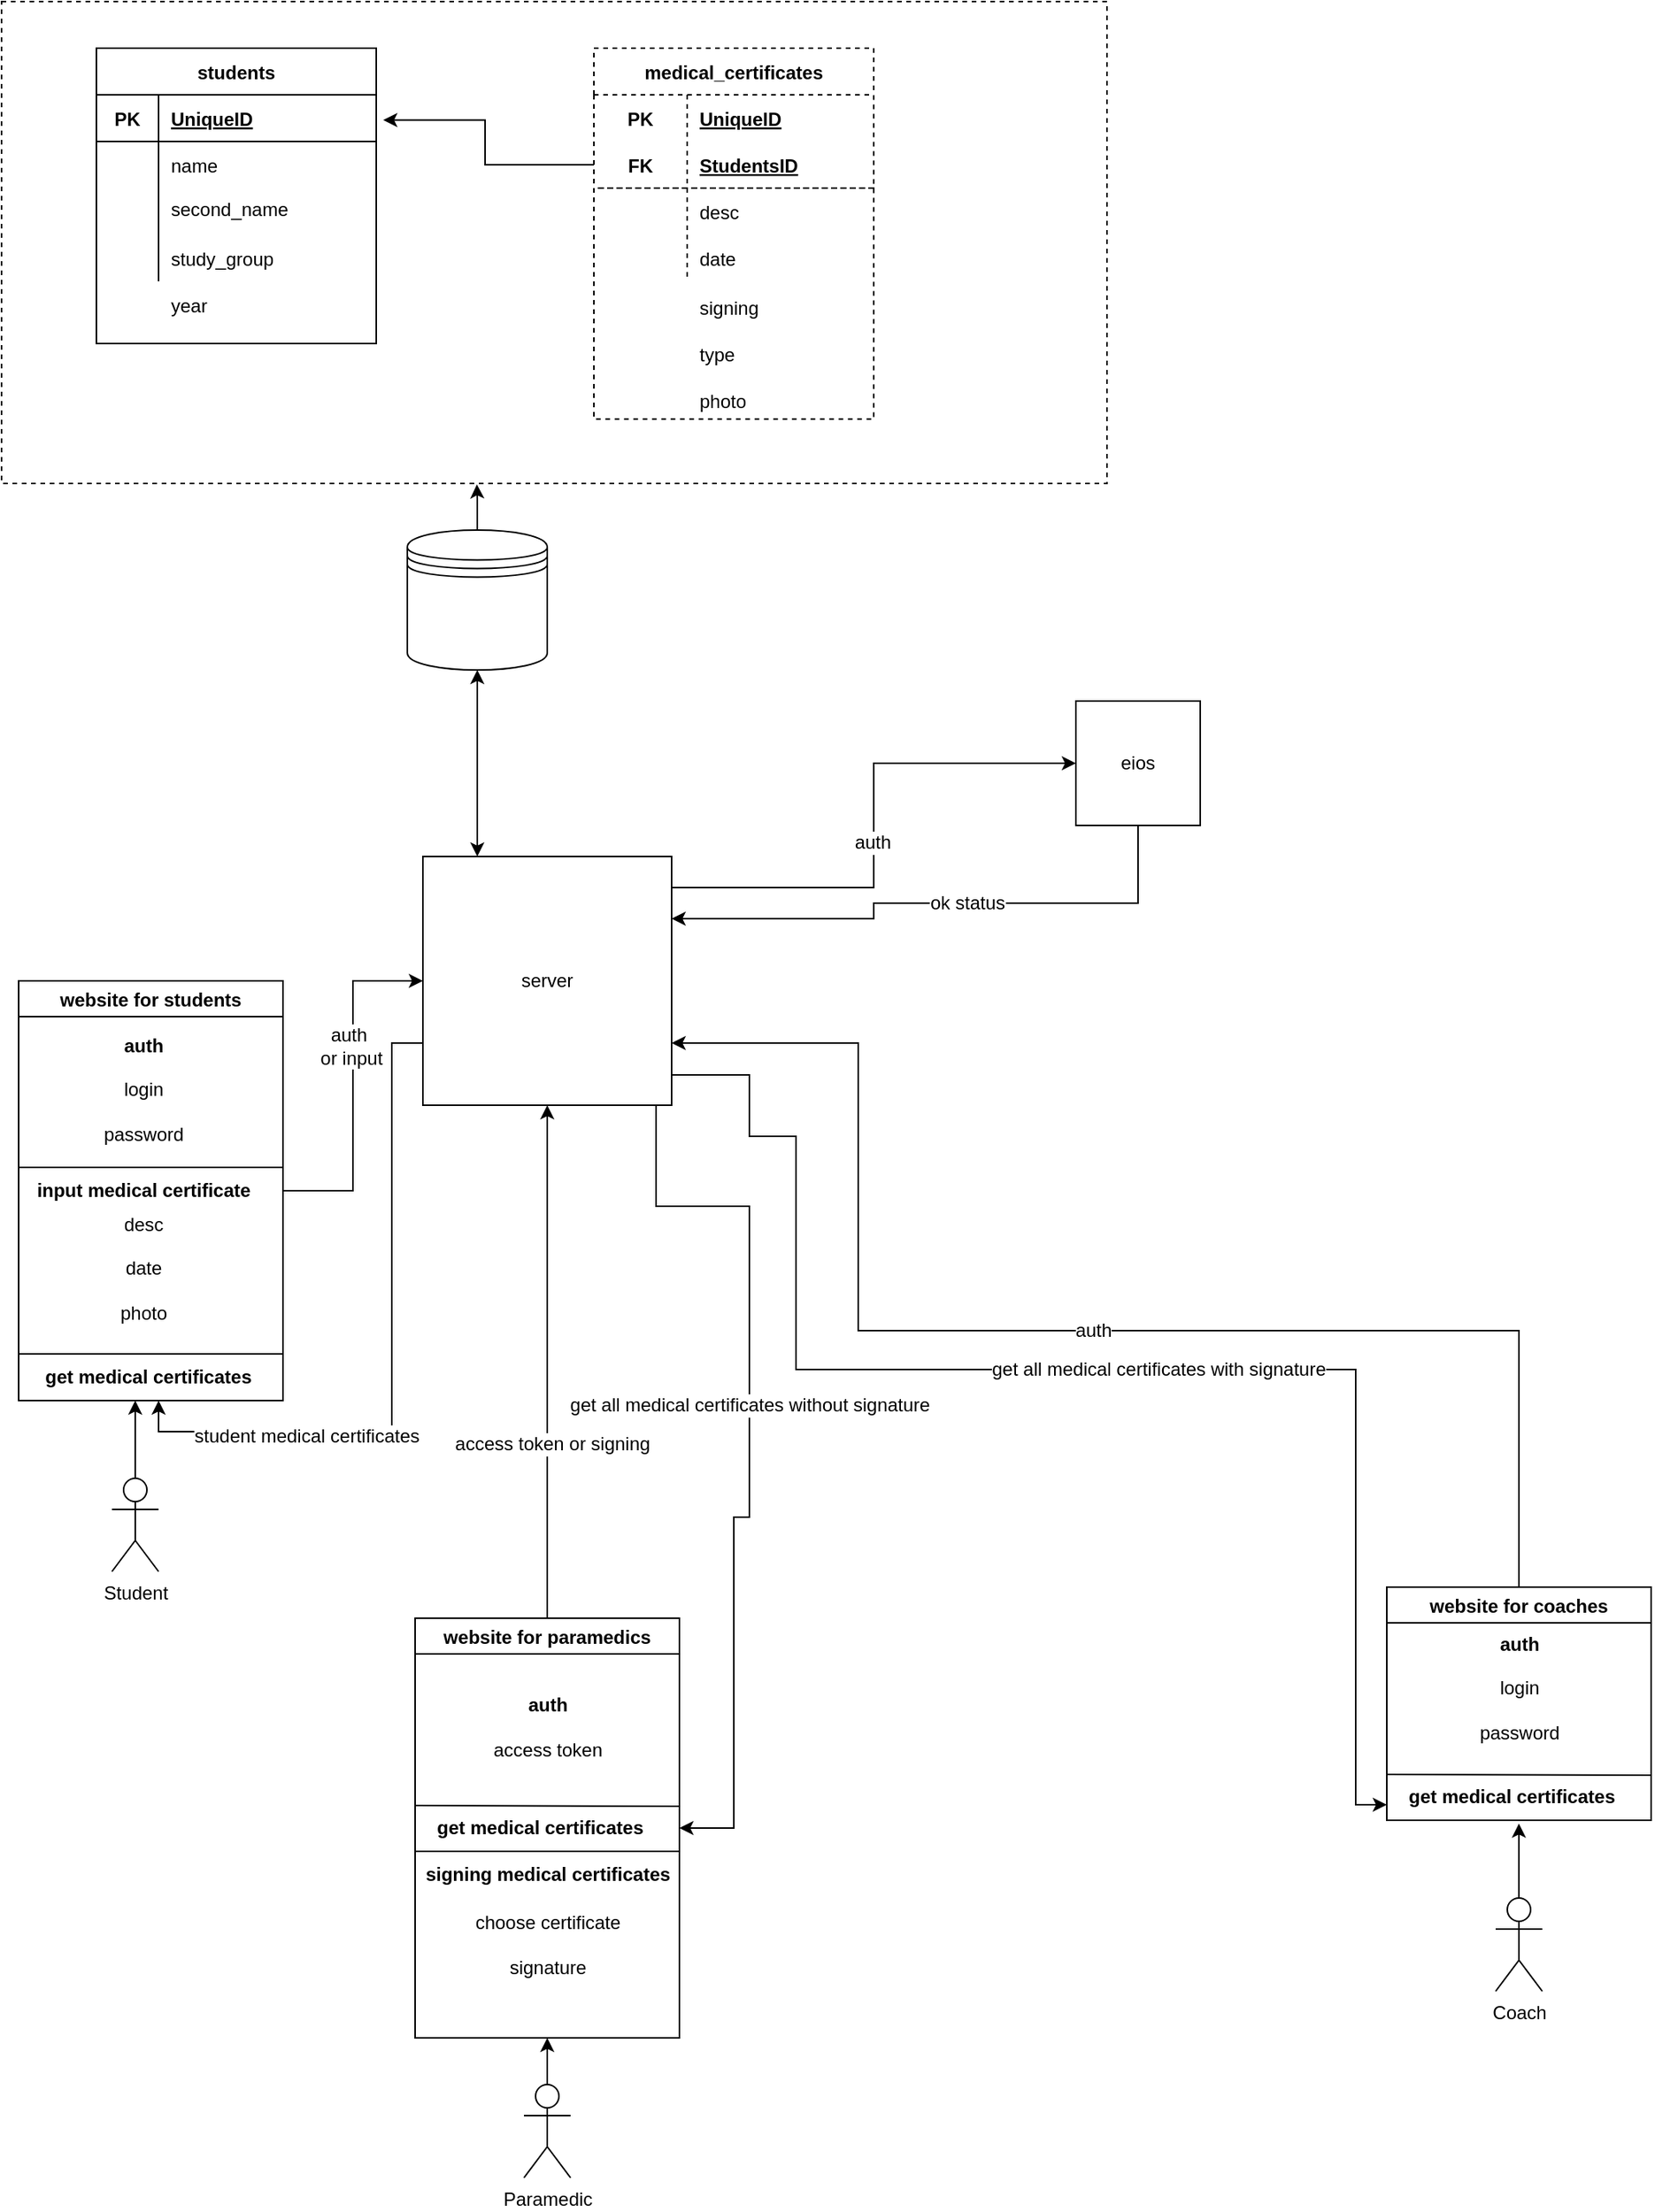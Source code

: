 <mxfile version="20.4.0" type="github">
  <diagram id="pWHzXr3C89I0RSPaDSg-" name="Page-1">
    <mxGraphModel dx="1422" dy="770" grid="1" gridSize="10" guides="1" tooltips="1" connect="1" arrows="1" fold="1" page="1" pageScale="1" pageWidth="850" pageHeight="1100" math="0" shadow="0">
      <root>
        <mxCell id="0" />
        <mxCell id="1" parent="0" />
        <mxCell id="glXfqBUEwUBwjw0qrztB-103" value="" style="rounded=0;whiteSpace=wrap;html=1;dashed=1;strokeColor=default;fontFamily=Helvetica;fontSize=12;fontColor=default;fillColor=none;" vertex="1" parent="1">
          <mxGeometry x="19" y="10" width="711" height="310" as="geometry" />
        </mxCell>
        <mxCell id="glXfqBUEwUBwjw0qrztB-104" style="edgeStyle=orthogonalEdgeStyle;rounded=0;orthogonalLoop=1;jettySize=auto;html=1;entryX=0.43;entryY=1.002;entryDx=0;entryDy=0;entryPerimeter=0;fontFamily=Helvetica;fontSize=12;fontColor=default;" edge="1" parent="1" source="glXfqBUEwUBwjw0qrztB-1" target="glXfqBUEwUBwjw0qrztB-103">
          <mxGeometry relative="1" as="geometry" />
        </mxCell>
        <mxCell id="glXfqBUEwUBwjw0qrztB-1" value="" style="shape=datastore;whiteSpace=wrap;html=1;" vertex="1" parent="1">
          <mxGeometry x="280" y="350" width="90" height="90" as="geometry" />
        </mxCell>
        <mxCell id="glXfqBUEwUBwjw0qrztB-15" value="students" style="shape=table;startSize=30;container=1;collapsible=1;childLayout=tableLayout;fixedRows=1;rowLines=0;fontStyle=1;align=center;resizeLast=1;" vertex="1" parent="1">
          <mxGeometry x="80" y="40" width="180" height="190" as="geometry">
            <mxRectangle x="80" y="40" width="90" height="30" as="alternateBounds" />
          </mxGeometry>
        </mxCell>
        <mxCell id="glXfqBUEwUBwjw0qrztB-16" value="" style="shape=tableRow;horizontal=0;startSize=0;swimlaneHead=0;swimlaneBody=0;fillColor=none;collapsible=0;dropTarget=0;points=[[0,0.5],[1,0.5]];portConstraint=eastwest;top=0;left=0;right=0;bottom=1;" vertex="1" parent="glXfqBUEwUBwjw0qrztB-15">
          <mxGeometry y="30" width="180" height="30" as="geometry" />
        </mxCell>
        <mxCell id="glXfqBUEwUBwjw0qrztB-17" value="PK" style="shape=partialRectangle;connectable=0;fillColor=none;top=0;left=0;bottom=0;right=0;fontStyle=1;overflow=hidden;" vertex="1" parent="glXfqBUEwUBwjw0qrztB-16">
          <mxGeometry width="40" height="30" as="geometry">
            <mxRectangle width="40" height="30" as="alternateBounds" />
          </mxGeometry>
        </mxCell>
        <mxCell id="glXfqBUEwUBwjw0qrztB-18" value="UniqueID" style="shape=partialRectangle;connectable=0;fillColor=none;top=0;left=0;bottom=0;right=0;align=left;spacingLeft=6;fontStyle=5;overflow=hidden;" vertex="1" parent="glXfqBUEwUBwjw0qrztB-16">
          <mxGeometry x="40" width="140" height="30" as="geometry">
            <mxRectangle width="140" height="30" as="alternateBounds" />
          </mxGeometry>
        </mxCell>
        <mxCell id="glXfqBUEwUBwjw0qrztB-19" value="" style="shape=tableRow;horizontal=0;startSize=0;swimlaneHead=0;swimlaneBody=0;fillColor=none;collapsible=0;dropTarget=0;points=[[0,0.5],[1,0.5]];portConstraint=eastwest;top=0;left=0;right=0;bottom=0;" vertex="1" parent="glXfqBUEwUBwjw0qrztB-15">
          <mxGeometry y="60" width="180" height="30" as="geometry" />
        </mxCell>
        <mxCell id="glXfqBUEwUBwjw0qrztB-20" value="" style="shape=partialRectangle;connectable=0;fillColor=none;top=0;left=0;bottom=0;right=0;editable=1;overflow=hidden;" vertex="1" parent="glXfqBUEwUBwjw0qrztB-19">
          <mxGeometry width="40" height="30" as="geometry">
            <mxRectangle width="40" height="30" as="alternateBounds" />
          </mxGeometry>
        </mxCell>
        <mxCell id="glXfqBUEwUBwjw0qrztB-21" value="name" style="shape=partialRectangle;connectable=0;fillColor=none;top=0;left=0;bottom=0;right=0;align=left;spacingLeft=6;overflow=hidden;" vertex="1" parent="glXfqBUEwUBwjw0qrztB-19">
          <mxGeometry x="40" width="140" height="30" as="geometry">
            <mxRectangle width="140" height="30" as="alternateBounds" />
          </mxGeometry>
        </mxCell>
        <mxCell id="glXfqBUEwUBwjw0qrztB-22" value="" style="shape=tableRow;horizontal=0;startSize=0;swimlaneHead=0;swimlaneBody=0;fillColor=none;collapsible=0;dropTarget=0;points=[[0,0.5],[1,0.5]];portConstraint=eastwest;top=0;left=0;right=0;bottom=0;" vertex="1" parent="glXfqBUEwUBwjw0qrztB-15">
          <mxGeometry y="90" width="180" height="30" as="geometry" />
        </mxCell>
        <mxCell id="glXfqBUEwUBwjw0qrztB-23" value="" style="shape=partialRectangle;connectable=0;fillColor=none;top=0;left=0;bottom=0;right=0;editable=1;overflow=hidden;" vertex="1" parent="glXfqBUEwUBwjw0qrztB-22">
          <mxGeometry width="40" height="30" as="geometry">
            <mxRectangle width="40" height="30" as="alternateBounds" />
          </mxGeometry>
        </mxCell>
        <mxCell id="glXfqBUEwUBwjw0qrztB-24" value="second_name" style="shape=partialRectangle;connectable=0;fillColor=none;top=0;left=0;bottom=0;right=0;align=left;spacingLeft=6;overflow=hidden;verticalAlign=top;" vertex="1" parent="glXfqBUEwUBwjw0qrztB-22">
          <mxGeometry x="40" width="140" height="30" as="geometry">
            <mxRectangle width="140" height="30" as="alternateBounds" />
          </mxGeometry>
        </mxCell>
        <mxCell id="glXfqBUEwUBwjw0qrztB-25" value="" style="shape=tableRow;horizontal=0;startSize=0;swimlaneHead=0;swimlaneBody=0;fillColor=none;collapsible=0;dropTarget=0;points=[[0,0.5],[1,0.5]];portConstraint=eastwest;top=0;left=0;right=0;bottom=0;" vertex="1" parent="glXfqBUEwUBwjw0qrztB-15">
          <mxGeometry y="120" width="180" height="30" as="geometry" />
        </mxCell>
        <mxCell id="glXfqBUEwUBwjw0qrztB-26" value="" style="shape=partialRectangle;connectable=0;fillColor=none;top=0;left=0;bottom=0;right=0;editable=1;overflow=hidden;" vertex="1" parent="glXfqBUEwUBwjw0qrztB-25">
          <mxGeometry width="40" height="30" as="geometry">
            <mxRectangle width="40" height="30" as="alternateBounds" />
          </mxGeometry>
        </mxCell>
        <mxCell id="glXfqBUEwUBwjw0qrztB-27" value="study_group" style="shape=partialRectangle;connectable=0;fillColor=none;top=0;left=0;bottom=0;right=0;align=left;spacingLeft=6;overflow=hidden;" vertex="1" parent="glXfqBUEwUBwjw0qrztB-25">
          <mxGeometry x="40" width="140" height="30" as="geometry">
            <mxRectangle width="140" height="30" as="alternateBounds" />
          </mxGeometry>
        </mxCell>
        <mxCell id="glXfqBUEwUBwjw0qrztB-73" value="" style="shape=tableRow;horizontal=0;startSize=0;swimlaneHead=0;swimlaneBody=0;fillColor=none;collapsible=0;dropTarget=0;points=[[0,0.5],[1,0.5]];portConstraint=eastwest;top=0;left=0;right=0;bottom=0;" vertex="1" parent="1">
          <mxGeometry x="80" y="190" width="180" height="30" as="geometry" />
        </mxCell>
        <mxCell id="glXfqBUEwUBwjw0qrztB-74" value="" style="shape=partialRectangle;connectable=0;fillColor=none;top=0;left=0;bottom=0;right=0;editable=1;overflow=hidden;" vertex="1" parent="glXfqBUEwUBwjw0qrztB-73">
          <mxGeometry width="40" height="30" as="geometry">
            <mxRectangle width="40" height="30" as="alternateBounds" />
          </mxGeometry>
        </mxCell>
        <mxCell id="glXfqBUEwUBwjw0qrztB-90" style="edgeStyle=orthogonalEdgeStyle;rounded=0;orthogonalLoop=1;jettySize=auto;html=1;entryX=1.025;entryY=0.541;entryDx=0;entryDy=0;entryPerimeter=0;" edge="1" parent="1" source="glXfqBUEwUBwjw0qrztB-81" target="glXfqBUEwUBwjw0qrztB-16">
          <mxGeometry relative="1" as="geometry" />
        </mxCell>
        <mxCell id="glXfqBUEwUBwjw0qrztB-92" value="" style="group" vertex="1" connectable="0" parent="1">
          <mxGeometry x="400" y="40" width="180" height="250" as="geometry" />
        </mxCell>
        <mxCell id="glXfqBUEwUBwjw0qrztB-77" value="medical_certificates" style="shape=table;startSize=30;container=1;collapsible=1;childLayout=tableLayout;fixedRows=1;rowLines=0;fontStyle=1;align=center;resizeLast=1;dashed=1;fillColor=none;" vertex="1" parent="glXfqBUEwUBwjw0qrztB-92">
          <mxGeometry width="180" height="238.636" as="geometry" />
        </mxCell>
        <mxCell id="glXfqBUEwUBwjw0qrztB-78" value="" style="shape=tableRow;horizontal=0;startSize=0;swimlaneHead=0;swimlaneBody=0;fillColor=none;collapsible=0;dropTarget=0;points=[[0,0.5],[1,0.5]];portConstraint=eastwest;top=0;left=0;right=0;bottom=0;dashed=1;" vertex="1" parent="glXfqBUEwUBwjw0qrztB-77">
          <mxGeometry y="30" width="180" height="30" as="geometry" />
        </mxCell>
        <mxCell id="glXfqBUEwUBwjw0qrztB-79" value="PK" style="shape=partialRectangle;connectable=0;fillColor=none;top=0;left=0;bottom=0;right=0;fontStyle=1;overflow=hidden;dashed=1;" vertex="1" parent="glXfqBUEwUBwjw0qrztB-78">
          <mxGeometry width="60" height="30" as="geometry">
            <mxRectangle width="60" height="30" as="alternateBounds" />
          </mxGeometry>
        </mxCell>
        <mxCell id="glXfqBUEwUBwjw0qrztB-80" value="UniqueID" style="shape=partialRectangle;connectable=0;fillColor=none;top=0;left=0;bottom=0;right=0;align=left;spacingLeft=6;fontStyle=5;overflow=hidden;dashed=1;" vertex="1" parent="glXfqBUEwUBwjw0qrztB-78">
          <mxGeometry x="60" width="120" height="30" as="geometry">
            <mxRectangle width="120" height="30" as="alternateBounds" />
          </mxGeometry>
        </mxCell>
        <mxCell id="glXfqBUEwUBwjw0qrztB-81" value="" style="shape=tableRow;horizontal=0;startSize=0;swimlaneHead=0;swimlaneBody=0;fillColor=none;collapsible=0;dropTarget=0;points=[[0,0.5],[1,0.5]];portConstraint=eastwest;top=0;left=0;right=0;bottom=1;dashed=1;" vertex="1" parent="glXfqBUEwUBwjw0qrztB-77">
          <mxGeometry y="60" width="180" height="30" as="geometry" />
        </mxCell>
        <mxCell id="glXfqBUEwUBwjw0qrztB-82" value="FK" style="shape=partialRectangle;connectable=0;fillColor=none;top=0;left=0;bottom=0;right=0;fontStyle=1;overflow=hidden;dashed=1;" vertex="1" parent="glXfqBUEwUBwjw0qrztB-81">
          <mxGeometry width="60" height="30" as="geometry">
            <mxRectangle width="60" height="30" as="alternateBounds" />
          </mxGeometry>
        </mxCell>
        <mxCell id="glXfqBUEwUBwjw0qrztB-83" value="StudentsID" style="shape=partialRectangle;connectable=0;fillColor=none;top=0;left=0;bottom=0;right=0;align=left;spacingLeft=6;fontStyle=5;overflow=hidden;dashed=1;" vertex="1" parent="glXfqBUEwUBwjw0qrztB-81">
          <mxGeometry x="60" width="120" height="30" as="geometry">
            <mxRectangle width="120" height="30" as="alternateBounds" />
          </mxGeometry>
        </mxCell>
        <mxCell id="glXfqBUEwUBwjw0qrztB-87" value="" style="shape=tableRow;horizontal=0;startSize=0;swimlaneHead=0;swimlaneBody=0;fillColor=none;collapsible=0;dropTarget=0;points=[[0,0.5],[1,0.5]];portConstraint=eastwest;top=0;left=0;right=0;bottom=0;dashed=1;" vertex="1" parent="glXfqBUEwUBwjw0qrztB-77">
          <mxGeometry y="90" width="180" height="30" as="geometry" />
        </mxCell>
        <mxCell id="glXfqBUEwUBwjw0qrztB-88" value="" style="shape=partialRectangle;connectable=0;fillColor=none;top=0;left=0;bottom=0;right=0;editable=1;overflow=hidden;dashed=1;" vertex="1" parent="glXfqBUEwUBwjw0qrztB-87">
          <mxGeometry width="60" height="30" as="geometry">
            <mxRectangle width="60" height="30" as="alternateBounds" />
          </mxGeometry>
        </mxCell>
        <mxCell id="glXfqBUEwUBwjw0qrztB-89" value="desc" style="shape=partialRectangle;connectable=0;fillColor=none;top=0;left=0;bottom=0;right=0;align=left;spacingLeft=6;overflow=hidden;dashed=1;" vertex="1" parent="glXfqBUEwUBwjw0qrztB-87">
          <mxGeometry x="60" width="120" height="30" as="geometry">
            <mxRectangle width="120" height="30" as="alternateBounds" />
          </mxGeometry>
        </mxCell>
        <mxCell id="glXfqBUEwUBwjw0qrztB-84" value="" style="shape=tableRow;horizontal=0;startSize=0;swimlaneHead=0;swimlaneBody=0;fillColor=none;collapsible=0;dropTarget=0;points=[[0,0.5],[1,0.5]];portConstraint=eastwest;top=0;left=0;right=0;bottom=0;dashed=1;" vertex="1" parent="glXfqBUEwUBwjw0qrztB-77">
          <mxGeometry y="120" width="180" height="30" as="geometry" />
        </mxCell>
        <mxCell id="glXfqBUEwUBwjw0qrztB-85" value="" style="shape=partialRectangle;connectable=0;fillColor=none;top=0;left=0;bottom=0;right=0;editable=1;overflow=hidden;dashed=1;" vertex="1" parent="glXfqBUEwUBwjw0qrztB-84">
          <mxGeometry width="60" height="30" as="geometry">
            <mxRectangle width="60" height="30" as="alternateBounds" />
          </mxGeometry>
        </mxCell>
        <mxCell id="glXfqBUEwUBwjw0qrztB-86" value="date" style="shape=partialRectangle;connectable=0;fillColor=none;top=0;left=0;bottom=0;right=0;align=left;spacingLeft=6;overflow=hidden;dashed=1;" vertex="1" parent="glXfqBUEwUBwjw0qrztB-84">
          <mxGeometry x="60" width="120" height="30" as="geometry">
            <mxRectangle width="120" height="30" as="alternateBounds" />
          </mxGeometry>
        </mxCell>
        <mxCell id="glXfqBUEwUBwjw0qrztB-91" value="signing" style="shape=partialRectangle;connectable=0;fillColor=none;top=0;left=0;bottom=0;right=0;align=left;spacingLeft=6;overflow=hidden;dashed=1;" vertex="1" parent="glXfqBUEwUBwjw0qrztB-92">
          <mxGeometry x="60" y="150.003" width="120" height="32.609" as="geometry">
            <mxRectangle width="120" height="30" as="alternateBounds" />
          </mxGeometry>
        </mxCell>
        <mxCell id="glXfqBUEwUBwjw0qrztB-96" value="type" style="shape=partialRectangle;connectable=0;fillColor=none;top=0;left=0;bottom=0;right=0;align=left;spacingLeft=6;overflow=hidden;dashed=1;" vertex="1" parent="glXfqBUEwUBwjw0qrztB-92">
          <mxGeometry x="60" y="179.997" width="120" height="32.609" as="geometry">
            <mxRectangle width="120" height="30" as="alternateBounds" />
          </mxGeometry>
        </mxCell>
        <mxCell id="glXfqBUEwUBwjw0qrztB-94" value="year" style="shape=partialRectangle;connectable=0;fillColor=none;top=0;left=0;bottom=0;right=0;align=left;spacingLeft=6;overflow=hidden;" vertex="1" parent="1">
          <mxGeometry x="120" y="190" width="140" height="30" as="geometry">
            <mxRectangle width="140" height="30" as="alternateBounds" />
          </mxGeometry>
        </mxCell>
        <mxCell id="glXfqBUEwUBwjw0qrztB-122" style="edgeStyle=orthogonalEdgeStyle;rounded=0;orthogonalLoop=1;jettySize=auto;html=1;entryX=0;entryY=0.5;entryDx=0;entryDy=0;fontFamily=Helvetica;fontSize=12;fontColor=default;" edge="1" parent="1" source="glXfqBUEwUBwjw0qrztB-107" target="glXfqBUEwUBwjw0qrztB-121">
          <mxGeometry relative="1" as="geometry">
            <Array as="points">
              <mxPoint x="580" y="580" />
              <mxPoint x="580" y="500" />
            </Array>
          </mxGeometry>
        </mxCell>
        <mxCell id="glXfqBUEwUBwjw0qrztB-123" value="&lt;div&gt;auth&lt;/div&gt;" style="edgeLabel;html=1;align=center;verticalAlign=middle;resizable=0;points=[];fontSize=12;fontFamily=Helvetica;fontColor=default;" vertex="1" connectable="0" parent="glXfqBUEwUBwjw0qrztB-122">
          <mxGeometry x="-0.064" y="1" relative="1" as="geometry">
            <mxPoint as="offset" />
          </mxGeometry>
        </mxCell>
        <mxCell id="glXfqBUEwUBwjw0qrztB-140" style="edgeStyle=orthogonalEdgeStyle;rounded=0;orthogonalLoop=1;jettySize=auto;html=1;entryX=0.547;entryY=1;entryDx=0;entryDy=0;entryPerimeter=0;fontFamily=Helvetica;fontSize=12;fontColor=default;exitX=0;exitY=0.25;exitDx=0;exitDy=0;" edge="1" parent="1" source="glXfqBUEwUBwjw0qrztB-107" target="glXfqBUEwUBwjw0qrztB-136">
          <mxGeometry relative="1" as="geometry">
            <Array as="points">
              <mxPoint x="290" y="680" />
              <mxPoint x="270" y="680" />
              <mxPoint x="270" y="930" />
              <mxPoint x="120" y="930" />
            </Array>
          </mxGeometry>
        </mxCell>
        <mxCell id="glXfqBUEwUBwjw0qrztB-141" value="student medical certificates" style="edgeLabel;html=1;align=center;verticalAlign=middle;resizable=0;points=[];fontSize=12;fontFamily=Helvetica;fontColor=default;" vertex="1" connectable="0" parent="glXfqBUEwUBwjw0qrztB-140">
          <mxGeometry x="0.559" y="3" relative="1" as="geometry">
            <mxPoint as="offset" />
          </mxGeometry>
        </mxCell>
        <mxCell id="glXfqBUEwUBwjw0qrztB-158" style="edgeStyle=orthogonalEdgeStyle;rounded=0;orthogonalLoop=1;jettySize=auto;html=1;entryX=1;entryY=0.5;entryDx=0;entryDy=0;fontFamily=Helvetica;fontSize=12;fontColor=default;" edge="1" parent="1" source="glXfqBUEwUBwjw0qrztB-107" target="glXfqBUEwUBwjw0qrztB-142">
          <mxGeometry relative="1" as="geometry">
            <Array as="points">
              <mxPoint x="440" y="785" />
              <mxPoint x="500" y="785" />
              <mxPoint x="500" y="985" />
              <mxPoint x="490" y="985" />
              <mxPoint x="490" y="1185" />
            </Array>
          </mxGeometry>
        </mxCell>
        <mxCell id="glXfqBUEwUBwjw0qrztB-159" value="get all medical certificates without signature" style="edgeLabel;html=1;align=center;verticalAlign=middle;resizable=0;points=[];fontSize=12;fontFamily=Helvetica;fontColor=default;" vertex="1" connectable="0" parent="glXfqBUEwUBwjw0qrztB-158">
          <mxGeometry x="-0.113" relative="1" as="geometry">
            <mxPoint as="offset" />
          </mxGeometry>
        </mxCell>
        <mxCell id="glXfqBUEwUBwjw0qrztB-172" style="edgeStyle=orthogonalEdgeStyle;rounded=0;orthogonalLoop=1;jettySize=auto;html=1;entryX=0;entryY=0.667;entryDx=0;entryDy=0;entryPerimeter=0;fontFamily=Helvetica;fontSize=12;fontColor=default;exitX=1;exitY=0.878;exitDx=0;exitDy=0;exitPerimeter=0;" edge="1" parent="1" source="glXfqBUEwUBwjw0qrztB-107" target="glXfqBUEwUBwjw0qrztB-163">
          <mxGeometry relative="1" as="geometry">
            <Array as="points">
              <mxPoint x="500" y="700" />
              <mxPoint x="500" y="740" />
              <mxPoint x="530" y="740" />
              <mxPoint x="530" y="890" />
              <mxPoint x="890" y="890" />
              <mxPoint x="890" y="1170" />
            </Array>
          </mxGeometry>
        </mxCell>
        <mxCell id="glXfqBUEwUBwjw0qrztB-173" value="get all medical certificates with signature" style="edgeLabel;html=1;align=center;verticalAlign=middle;resizable=0;points=[];fontSize=12;fontFamily=Helvetica;fontColor=default;" vertex="1" connectable="0" parent="glXfqBUEwUBwjw0qrztB-172">
          <mxGeometry x="0.081" y="-1" relative="1" as="geometry">
            <mxPoint y="-1" as="offset" />
          </mxGeometry>
        </mxCell>
        <mxCell id="glXfqBUEwUBwjw0qrztB-176" style="edgeStyle=orthogonalEdgeStyle;orthogonalLoop=1;jettySize=auto;html=1;entryX=0.5;entryY=1;entryDx=0;entryDy=0;fontFamily=Helvetica;fontSize=12;fontColor=default;rounded=0;endArrow=classic;endFill=1;startArrow=classic;startFill=1;" edge="1" parent="1" source="glXfqBUEwUBwjw0qrztB-107" target="glXfqBUEwUBwjw0qrztB-1">
          <mxGeometry relative="1" as="geometry">
            <Array as="points">
              <mxPoint x="325" y="520" />
              <mxPoint x="325" y="520" />
            </Array>
          </mxGeometry>
        </mxCell>
        <mxCell id="glXfqBUEwUBwjw0qrztB-107" value="server" style="whiteSpace=wrap;html=1;aspect=fixed;strokeColor=default;fontFamily=Helvetica;fontSize=12;fontColor=default;fillColor=none;" vertex="1" parent="1">
          <mxGeometry x="290" y="560" width="160" height="160" as="geometry" />
        </mxCell>
        <mxCell id="glXfqBUEwUBwjw0qrztB-154" style="edgeStyle=orthogonalEdgeStyle;rounded=0;orthogonalLoop=1;jettySize=auto;html=1;entryX=0.453;entryY=1;entryDx=0;entryDy=0;entryPerimeter=0;fontFamily=Helvetica;fontSize=12;fontColor=default;" edge="1" parent="1" source="glXfqBUEwUBwjw0qrztB-109" target="glXfqBUEwUBwjw0qrztB-136">
          <mxGeometry relative="1" as="geometry" />
        </mxCell>
        <mxCell id="glXfqBUEwUBwjw0qrztB-109" value="&lt;div&gt;Student&lt;/div&gt;&lt;div&gt;&lt;br&gt;&lt;/div&gt;" style="shape=umlActor;verticalLabelPosition=bottom;verticalAlign=top;html=1;outlineConnect=0;strokeColor=default;fontFamily=Helvetica;fontSize=12;fontColor=default;fillColor=none;" vertex="1" parent="1">
          <mxGeometry x="90" y="960" width="30" height="60" as="geometry" />
        </mxCell>
        <mxCell id="glXfqBUEwUBwjw0qrztB-155" style="edgeStyle=orthogonalEdgeStyle;rounded=0;orthogonalLoop=1;jettySize=auto;html=1;entryX=0.5;entryY=1;entryDx=0;entryDy=0;fontFamily=Helvetica;fontSize=12;fontColor=default;" edge="1" parent="1" source="glXfqBUEwUBwjw0qrztB-112" target="glXfqBUEwUBwjw0qrztB-142">
          <mxGeometry relative="1" as="geometry" />
        </mxCell>
        <mxCell id="glXfqBUEwUBwjw0qrztB-112" value="&lt;span data-tl=&quot;ru&quot; data-sl=&quot;en&quot; tabindex=&quot;0&quot; role=&quot;button&quot; data-term-type=&quot;sl&quot; class=&quot;MtFg0&quot; lang=&quot;en&quot;&gt;Paramedic&lt;/span&gt;" style="shape=umlActor;verticalLabelPosition=bottom;verticalAlign=top;html=1;outlineConnect=0;strokeColor=default;fontFamily=Helvetica;fontSize=12;fontColor=default;fillColor=none;" vertex="1" parent="1">
          <mxGeometry x="355" y="1350" width="30" height="60" as="geometry" />
        </mxCell>
        <mxCell id="glXfqBUEwUBwjw0qrztB-169" style="edgeStyle=orthogonalEdgeStyle;rounded=0;orthogonalLoop=1;jettySize=auto;html=1;entryX=0.531;entryY=1.072;entryDx=0;entryDy=0;entryPerimeter=0;fontFamily=Helvetica;fontSize=12;fontColor=default;" edge="1" parent="1" source="glXfqBUEwUBwjw0qrztB-114" target="glXfqBUEwUBwjw0qrztB-163">
          <mxGeometry relative="1" as="geometry" />
        </mxCell>
        <mxCell id="glXfqBUEwUBwjw0qrztB-114" value="Coach" style="shape=umlActor;verticalLabelPosition=bottom;verticalAlign=top;html=1;outlineConnect=0;strokeColor=default;fontFamily=Helvetica;fontSize=12;fontColor=default;fillColor=none;" vertex="1" parent="1">
          <mxGeometry x="980" y="1230" width="30" height="60" as="geometry" />
        </mxCell>
        <mxCell id="glXfqBUEwUBwjw0qrztB-119" style="edgeStyle=orthogonalEdgeStyle;rounded=0;orthogonalLoop=1;jettySize=auto;html=1;entryX=0;entryY=0.5;entryDx=0;entryDy=0;fontFamily=Helvetica;fontSize=12;fontColor=default;" edge="1" parent="1" source="glXfqBUEwUBwjw0qrztB-117" target="glXfqBUEwUBwjw0qrztB-107">
          <mxGeometry relative="1" as="geometry" />
        </mxCell>
        <mxCell id="glXfqBUEwUBwjw0qrztB-120" value="&lt;div&gt;auth&lt;/div&gt;&amp;nbsp;or input" style="edgeLabel;html=1;align=center;verticalAlign=middle;resizable=0;points=[];fontSize=12;fontFamily=Helvetica;fontColor=default;" vertex="1" connectable="0" parent="glXfqBUEwUBwjw0qrztB-119">
          <mxGeometry x="0.231" y="3" relative="1" as="geometry">
            <mxPoint as="offset" />
          </mxGeometry>
        </mxCell>
        <mxCell id="glXfqBUEwUBwjw0qrztB-117" value="website for students" style="swimlane;strokeColor=default;fontFamily=Helvetica;fontSize=12;fontColor=default;fillColor=none;" vertex="1" parent="1">
          <mxGeometry x="30" y="640" width="170" height="270" as="geometry" />
        </mxCell>
        <mxCell id="glXfqBUEwUBwjw0qrztB-118" value="&lt;div&gt;&lt;font size=&quot;1&quot;&gt;&lt;b style=&quot;font-size: 12px;&quot;&gt;auth&lt;/b&gt;&lt;/font&gt;&lt;br&gt;&lt;/div&gt;&lt;div&gt;&lt;br&gt;&lt;/div&gt;&lt;div&gt;login&lt;/div&gt;&lt;div&gt;&lt;br&gt;&lt;/div&gt;&lt;div&gt;password&lt;br&gt;&lt;/div&gt;" style="text;html=1;align=center;verticalAlign=middle;resizable=0;points=[];autosize=1;strokeColor=none;fillColor=none;fontSize=12;fontFamily=Helvetica;fontColor=default;" vertex="1" parent="glXfqBUEwUBwjw0qrztB-117">
          <mxGeometry x="40" y="25" width="80" height="90" as="geometry" />
        </mxCell>
        <mxCell id="glXfqBUEwUBwjw0qrztB-125" value="&lt;b&gt;input medical certificate&lt;/b&gt;" style="text;html=1;align=center;verticalAlign=middle;resizable=0;points=[];autosize=1;strokeColor=none;fillColor=none;fontSize=12;fontFamily=Helvetica;fontColor=default;" vertex="1" parent="glXfqBUEwUBwjw0qrztB-117">
          <mxGeometry x="-5" y="120" width="170" height="30" as="geometry" />
        </mxCell>
        <mxCell id="glXfqBUEwUBwjw0qrztB-130" value="&lt;div&gt;desc&lt;/div&gt;&lt;div&gt;&lt;br&gt;&lt;/div&gt;&lt;div&gt;date&lt;/div&gt;&lt;div&gt;&lt;br&gt;&lt;/div&gt;&lt;div&gt;photo&lt;br&gt;&lt;/div&gt;" style="text;html=1;align=center;verticalAlign=middle;resizable=0;points=[];autosize=1;strokeColor=none;fillColor=none;fontSize=12;fontFamily=Helvetica;fontColor=default;" vertex="1" parent="glXfqBUEwUBwjw0qrztB-117">
          <mxGeometry x="50" y="140" width="60" height="90" as="geometry" />
        </mxCell>
        <mxCell id="glXfqBUEwUBwjw0qrztB-135" value="" style="endArrow=none;html=1;rounded=0;fontFamily=Helvetica;fontSize=12;fontColor=default;" edge="1" parent="glXfqBUEwUBwjw0qrztB-117">
          <mxGeometry width="50" height="50" relative="1" as="geometry">
            <mxPoint x="140" y="240" as="sourcePoint" />
            <mxPoint x="170" y="240" as="targetPoint" />
            <Array as="points">
              <mxPoint y="240" />
            </Array>
          </mxGeometry>
        </mxCell>
        <mxCell id="glXfqBUEwUBwjw0qrztB-136" value="&lt;b&gt;get medical certificates&lt;/b&gt;" style="text;html=1;align=center;verticalAlign=middle;resizable=0;points=[];autosize=1;strokeColor=none;fillColor=none;fontSize=12;fontFamily=Helvetica;fontColor=default;" vertex="1" parent="glXfqBUEwUBwjw0qrztB-117">
          <mxGeometry x="2.5" y="240" width="160" height="30" as="geometry" />
        </mxCell>
        <mxCell id="glXfqBUEwUBwjw0qrztB-126" value="" style="endArrow=none;html=1;rounded=0;fontFamily=Helvetica;fontSize=12;fontColor=default;" edge="1" parent="glXfqBUEwUBwjw0qrztB-117">
          <mxGeometry width="50" height="50" relative="1" as="geometry">
            <mxPoint y="120" as="sourcePoint" />
            <mxPoint x="170" y="120" as="targetPoint" />
            <Array as="points" />
          </mxGeometry>
        </mxCell>
        <mxCell id="glXfqBUEwUBwjw0qrztB-174" style="edgeStyle=orthogonalEdgeStyle;rounded=0;orthogonalLoop=1;jettySize=auto;html=1;entryX=1;entryY=0.25;entryDx=0;entryDy=0;fontFamily=Helvetica;fontSize=12;fontColor=default;" edge="1" parent="1" source="glXfqBUEwUBwjw0qrztB-121" target="glXfqBUEwUBwjw0qrztB-107">
          <mxGeometry relative="1" as="geometry">
            <Array as="points">
              <mxPoint x="750" y="590" />
              <mxPoint x="580" y="590" />
              <mxPoint x="580" y="600" />
            </Array>
          </mxGeometry>
        </mxCell>
        <mxCell id="glXfqBUEwUBwjw0qrztB-175" value="ok status" style="edgeLabel;html=1;align=center;verticalAlign=middle;resizable=0;points=[];fontSize=12;fontFamily=Helvetica;fontColor=default;" vertex="1" connectable="0" parent="glXfqBUEwUBwjw0qrztB-174">
          <mxGeometry x="-0.111" relative="1" as="geometry">
            <mxPoint as="offset" />
          </mxGeometry>
        </mxCell>
        <mxCell id="glXfqBUEwUBwjw0qrztB-121" value="eios" style="whiteSpace=wrap;html=1;aspect=fixed;strokeColor=default;fontFamily=Helvetica;fontSize=12;fontColor=default;fillColor=none;" vertex="1" parent="1">
          <mxGeometry x="710" y="460" width="80" height="80" as="geometry" />
        </mxCell>
        <mxCell id="glXfqBUEwUBwjw0qrztB-137" value="photo" style="shape=partialRectangle;connectable=0;fillColor=none;top=0;left=0;bottom=0;right=0;align=left;spacingLeft=6;overflow=hidden;dashed=1;" vertex="1" parent="1">
          <mxGeometry x="460" y="249.997" width="120" height="32.609" as="geometry">
            <mxRectangle width="120" height="30" as="alternateBounds" />
          </mxGeometry>
        </mxCell>
        <mxCell id="glXfqBUEwUBwjw0qrztB-156" style="edgeStyle=orthogonalEdgeStyle;rounded=0;orthogonalLoop=1;jettySize=auto;html=1;entryX=0.5;entryY=1;entryDx=0;entryDy=0;fontFamily=Helvetica;fontSize=12;fontColor=default;" edge="1" parent="1" source="glXfqBUEwUBwjw0qrztB-142" target="glXfqBUEwUBwjw0qrztB-107">
          <mxGeometry relative="1" as="geometry" />
        </mxCell>
        <mxCell id="glXfqBUEwUBwjw0qrztB-157" value="&lt;div&gt;access token or signing&lt;/div&gt;" style="edgeLabel;html=1;align=center;verticalAlign=middle;resizable=0;points=[];fontSize=12;fontFamily=Helvetica;fontColor=default;" vertex="1" connectable="0" parent="glXfqBUEwUBwjw0qrztB-156">
          <mxGeometry x="-0.318" y="-3" relative="1" as="geometry">
            <mxPoint as="offset" />
          </mxGeometry>
        </mxCell>
        <mxCell id="glXfqBUEwUBwjw0qrztB-142" value="website for paramedics" style="swimlane;strokeColor=default;fontFamily=Helvetica;fontSize=12;fontColor=default;fillColor=none;" vertex="1" parent="1">
          <mxGeometry x="285" y="1050" width="170" height="270" as="geometry" />
        </mxCell>
        <mxCell id="glXfqBUEwUBwjw0qrztB-143" value="&lt;div&gt;&lt;font size=&quot;1&quot;&gt;&lt;b style=&quot;font-size: 12px;&quot;&gt;auth&lt;/b&gt;&lt;/font&gt;&lt;br&gt;&lt;/div&gt;&lt;div&gt;&lt;br&gt;&lt;/div&gt;access token" style="text;html=1;align=center;verticalAlign=middle;resizable=0;points=[];autosize=1;strokeColor=none;fillColor=none;fontSize=12;fontFamily=Helvetica;fontColor=default;" vertex="1" parent="glXfqBUEwUBwjw0qrztB-142">
          <mxGeometry x="40" y="40" width="90" height="60" as="geometry" />
        </mxCell>
        <mxCell id="glXfqBUEwUBwjw0qrztB-144" value="&lt;b&gt;get medical certificates&lt;/b&gt;" style="text;html=1;align=center;verticalAlign=middle;resizable=0;points=[];autosize=1;strokeColor=none;fillColor=none;fontSize=12;fontFamily=Helvetica;fontColor=default;" vertex="1" parent="glXfqBUEwUBwjw0qrztB-142">
          <mxGeometry y="120" width="160" height="30" as="geometry" />
        </mxCell>
        <mxCell id="glXfqBUEwUBwjw0qrztB-146" value="" style="endArrow=none;html=1;rounded=0;fontFamily=Helvetica;fontSize=12;fontColor=default;" edge="1" parent="glXfqBUEwUBwjw0qrztB-142">
          <mxGeometry width="50" height="50" relative="1" as="geometry">
            <mxPoint x="140" y="150" as="sourcePoint" />
            <mxPoint x="170" y="150" as="targetPoint" />
            <Array as="points">
              <mxPoint y="150" />
            </Array>
          </mxGeometry>
        </mxCell>
        <mxCell id="glXfqBUEwUBwjw0qrztB-148" value="" style="endArrow=none;html=1;rounded=0;fontFamily=Helvetica;fontSize=12;fontColor=default;exitX=0.001;exitY=0.018;exitDx=0;exitDy=0;exitPerimeter=0;" edge="1" parent="glXfqBUEwUBwjw0qrztB-142" source="glXfqBUEwUBwjw0qrztB-144">
          <mxGeometry width="50" height="50" relative="1" as="geometry">
            <mxPoint x="150" y="110" as="sourcePoint" />
            <mxPoint x="170" y="121" as="targetPoint" />
            <Array as="points" />
          </mxGeometry>
        </mxCell>
        <mxCell id="glXfqBUEwUBwjw0qrztB-151" value="&lt;b&gt;signing medical certificates&lt;/b&gt;" style="text;html=1;align=center;verticalAlign=middle;resizable=0;points=[];autosize=1;strokeColor=none;fillColor=none;fontSize=12;fontFamily=Helvetica;fontColor=default;" vertex="1" parent="glXfqBUEwUBwjw0qrztB-142">
          <mxGeometry x="-10" y="150" width="190" height="30" as="geometry" />
        </mxCell>
        <mxCell id="glXfqBUEwUBwjw0qrztB-152" value="&lt;div&gt;choose certificate&lt;/div&gt;&lt;div&gt;&lt;br&gt;&lt;/div&gt;&lt;div&gt;&lt;span class=&quot;HwtZe&quot; lang=&quot;en&quot;&gt;&lt;span class=&quot;jCAhz ChMk0b&quot;&gt;&lt;span class=&quot;ryNqvb&quot;&gt;signature&lt;/span&gt;&lt;/span&gt;&lt;/span&gt;&lt;/div&gt;" style="text;html=1;align=center;verticalAlign=middle;resizable=0;points=[];autosize=1;strokeColor=none;fillColor=none;fontSize=12;fontFamily=Helvetica;fontColor=default;" vertex="1" parent="glXfqBUEwUBwjw0qrztB-142">
          <mxGeometry x="25" y="180" width="120" height="60" as="geometry" />
        </mxCell>
        <mxCell id="glXfqBUEwUBwjw0qrztB-170" style="edgeStyle=orthogonalEdgeStyle;rounded=0;orthogonalLoop=1;jettySize=auto;html=1;entryX=1;entryY=0.75;entryDx=0;entryDy=0;fontFamily=Helvetica;fontSize=12;fontColor=default;" edge="1" parent="1" source="glXfqBUEwUBwjw0qrztB-161" target="glXfqBUEwUBwjw0qrztB-107">
          <mxGeometry relative="1" as="geometry">
            <Array as="points">
              <mxPoint x="570" y="865" />
              <mxPoint x="570" y="680" />
            </Array>
          </mxGeometry>
        </mxCell>
        <mxCell id="glXfqBUEwUBwjw0qrztB-171" value="auth" style="edgeLabel;html=1;align=center;verticalAlign=middle;resizable=0;points=[];fontSize=12;fontFamily=Helvetica;fontColor=default;" vertex="1" connectable="0" parent="glXfqBUEwUBwjw0qrztB-170">
          <mxGeometry x="-0.019" relative="1" as="geometry">
            <mxPoint as="offset" />
          </mxGeometry>
        </mxCell>
        <mxCell id="glXfqBUEwUBwjw0qrztB-161" value="website for coaches" style="swimlane;strokeColor=default;fontFamily=Helvetica;fontSize=12;fontColor=default;fillColor=none;" vertex="1" parent="1">
          <mxGeometry x="910" y="1030" width="170" height="150" as="geometry" />
        </mxCell>
        <mxCell id="glXfqBUEwUBwjw0qrztB-163" value="&lt;b&gt;get medical certificates&lt;/b&gt;" style="text;html=1;align=center;verticalAlign=middle;resizable=0;points=[];autosize=1;strokeColor=none;fillColor=none;fontSize=12;fontFamily=Helvetica;fontColor=default;" vertex="1" parent="glXfqBUEwUBwjw0qrztB-161">
          <mxGeometry y="120" width="160" height="30" as="geometry" />
        </mxCell>
        <mxCell id="glXfqBUEwUBwjw0qrztB-165" value="" style="endArrow=none;html=1;rounded=0;fontFamily=Helvetica;fontSize=12;fontColor=default;exitX=0.001;exitY=0.018;exitDx=0;exitDy=0;exitPerimeter=0;" edge="1" parent="glXfqBUEwUBwjw0qrztB-161" source="glXfqBUEwUBwjw0qrztB-163">
          <mxGeometry width="50" height="50" relative="1" as="geometry">
            <mxPoint x="150" y="110" as="sourcePoint" />
            <mxPoint x="170" y="121" as="targetPoint" />
            <Array as="points" />
          </mxGeometry>
        </mxCell>
        <mxCell id="glXfqBUEwUBwjw0qrztB-168" value="&lt;div&gt;&lt;font size=&quot;1&quot;&gt;&lt;b style=&quot;font-size: 12px;&quot;&gt;auth&lt;/b&gt;&lt;/font&gt;&lt;br&gt;&lt;/div&gt;&lt;div&gt;&lt;br&gt;&lt;/div&gt;&lt;div&gt;login&lt;/div&gt;&lt;div&gt;&lt;br&gt;&lt;/div&gt;&lt;div&gt;password&lt;br&gt;&lt;/div&gt;" style="text;html=1;align=center;verticalAlign=middle;resizable=0;points=[];autosize=1;strokeColor=none;fillColor=none;fontSize=12;fontFamily=Helvetica;fontColor=default;" vertex="1" parent="glXfqBUEwUBwjw0qrztB-161">
          <mxGeometry x="45" y="20" width="80" height="90" as="geometry" />
        </mxCell>
      </root>
    </mxGraphModel>
  </diagram>
</mxfile>
